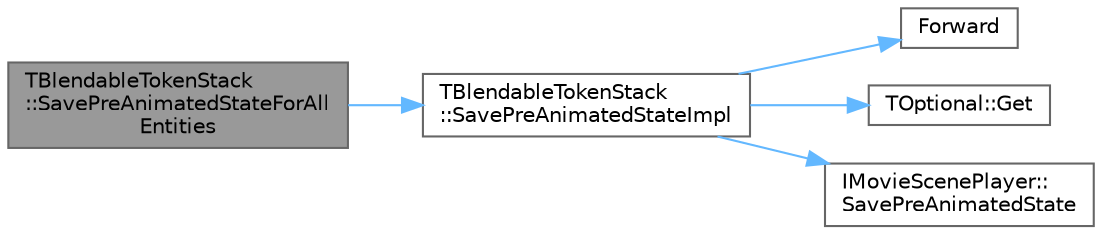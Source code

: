 digraph "TBlendableTokenStack::SavePreAnimatedStateForAllEntities"
{
 // INTERACTIVE_SVG=YES
 // LATEX_PDF_SIZE
  bgcolor="transparent";
  edge [fontname=Helvetica,fontsize=10,labelfontname=Helvetica,labelfontsize=10];
  node [fontname=Helvetica,fontsize=10,shape=box,height=0.2,width=0.4];
  rankdir="LR";
  Node1 [id="Node000001",label="TBlendableTokenStack\l::SavePreAnimatedStateForAll\lEntities",height=0.2,width=0.4,color="gray40", fillcolor="grey60", style="filled", fontcolor="black",tooltip="Helper function for saving pre-animated state for all entites that contributed to this stack,..."];
  Node1 -> Node2 [id="edge1_Node000001_Node000002",color="steelblue1",style="solid",tooltip=" "];
  Node2 [id="Node000002",label="TBlendableTokenStack\l::SavePreAnimatedStateImpl",height=0.2,width=0.4,color="grey40", fillcolor="white", style="filled",URL="$dd/d62/structTBlendableTokenStack.html#a943c9ee3dec6f8d2f4ca88a4b22d94d2",tooltip=" "];
  Node2 -> Node3 [id="edge2_Node000002_Node000003",color="steelblue1",style="solid",tooltip=" "];
  Node3 [id="Node000003",label="Forward",height=0.2,width=0.4,color="grey40", fillcolor="white", style="filled",URL="$d4/d24/UnrealTemplate_8h.html#a68f280c1d561a8899a1e9e3ea8405d00",tooltip="Forward will cast a reference to an rvalue reference."];
  Node2 -> Node4 [id="edge3_Node000002_Node000004",color="steelblue1",style="solid",tooltip=" "];
  Node4 [id="Node000004",label="TOptional::Get",height=0.2,width=0.4,color="grey40", fillcolor="white", style="filled",URL="$d7/d70/structTOptional.html#ae27729b271e4444e0ea817c19e367411",tooltip=" "];
  Node2 -> Node5 [id="edge4_Node000002_Node000005",color="steelblue1",style="solid",tooltip=" "];
  Node5 [id="Node000005",label="IMovieScenePlayer::\lSavePreAnimatedState",height=0.2,width=0.4,color="grey40", fillcolor="white", style="filled",URL="$dc/d16/classIMovieScenePlayer.html#aa806ed427772174c40f54ac5b0f1316a",tooltip="Attempt to save specific state for the specified token state before it animates an object."];
}
